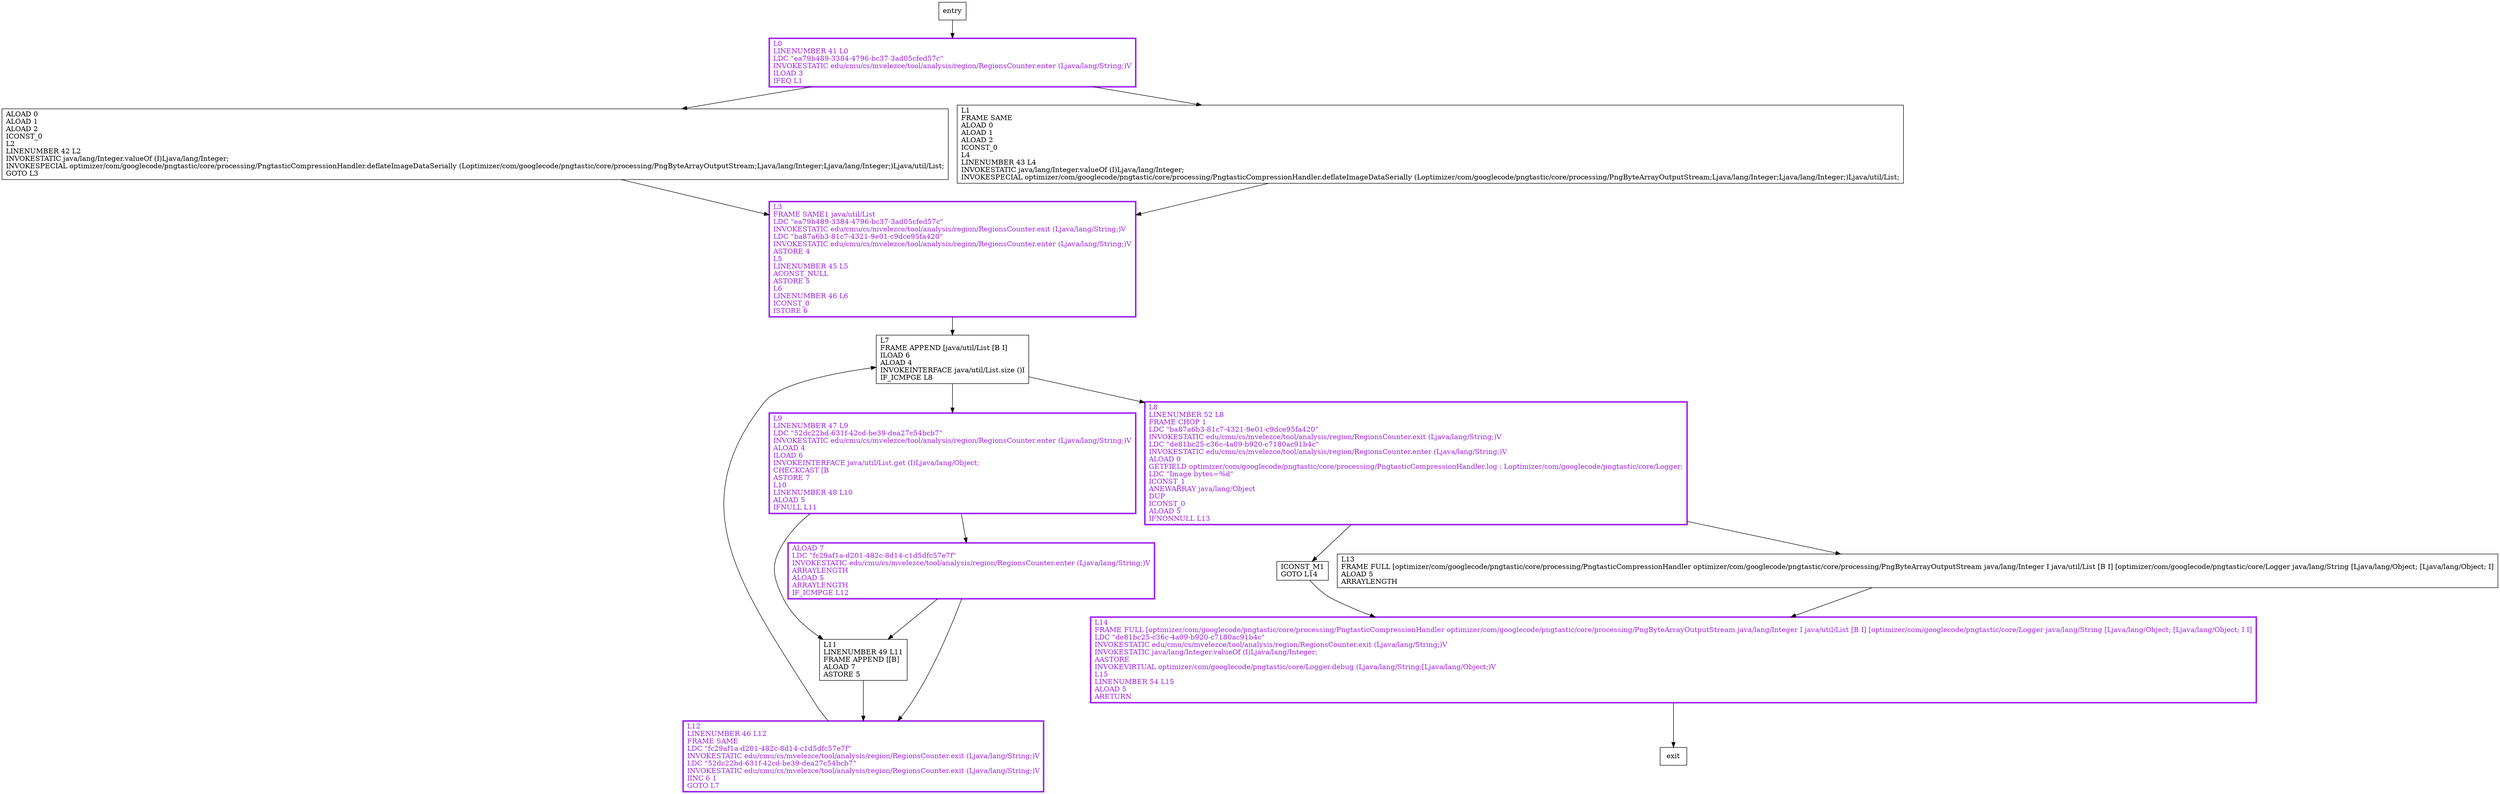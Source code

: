 digraph deflate {
node [shape=record];
1144957381 [label="L3\lFRAME SAME1 java/util/List\lLDC \"ea79b489-3384-4796-bc37-3ad05cfed57c\"\lINVOKESTATIC edu/cmu/cs/mvelezce/tool/analysis/region/RegionsCounter.exit (Ljava/lang/String;)V\lLDC \"ba87a6b3-81c7-4321-9e01-c9dce95fa420\"\lINVOKESTATIC edu/cmu/cs/mvelezce/tool/analysis/region/RegionsCounter.enter (Ljava/lang/String;)V\lASTORE 4\lL5\lLINENUMBER 45 L5\lACONST_NULL\lASTORE 5\lL6\lLINENUMBER 46 L6\lICONST_0\lISTORE 6\l"];
844755501 [label="ICONST_M1\lGOTO L14\l"];
1536845900 [label="L9\lLINENUMBER 47 L9\lLDC \"52dc22bd-631f-42cd-be39-dea27c54bcb7\"\lINVOKESTATIC edu/cmu/cs/mvelezce/tool/analysis/region/RegionsCounter.enter (Ljava/lang/String;)V\lALOAD 4\lILOAD 6\lINVOKEINTERFACE java/util/List.get (I)Ljava/lang/Object;\lCHECKCAST [B\lASTORE 7\lL10\lLINENUMBER 48 L10\lALOAD 5\lIFNULL L11\l"];
1694874685 [label="L0\lLINENUMBER 41 L0\lLDC \"ea79b489-3384-4796-bc37-3ad05cfed57c\"\lINVOKESTATIC edu/cmu/cs/mvelezce/tool/analysis/region/RegionsCounter.enter (Ljava/lang/String;)V\lILOAD 3\lIFEQ L1\l"];
1008253191 [label="L13\lFRAME FULL [optimizer/com/googlecode/pngtastic/core/processing/PngtasticCompressionHandler optimizer/com/googlecode/pngtastic/core/processing/PngByteArrayOutputStream java/lang/Integer I java/util/List [B I] [optimizer/com/googlecode/pngtastic/core/Logger java/lang/String [Ljava/lang/Object; [Ljava/lang/Object; I]\lALOAD 5\lARRAYLENGTH\l"];
515290406 [label="L14\lFRAME FULL [optimizer/com/googlecode/pngtastic/core/processing/PngtasticCompressionHandler optimizer/com/googlecode/pngtastic/core/processing/PngByteArrayOutputStream java/lang/Integer I java/util/List [B I] [optimizer/com/googlecode/pngtastic/core/Logger java/lang/String [Ljava/lang/Object; [Ljava/lang/Object; I I]\lLDC \"de81bc25-c36c-4a09-b920-c7180ac91b4c\"\lINVOKESTATIC edu/cmu/cs/mvelezce/tool/analysis/region/RegionsCounter.exit (Ljava/lang/String;)V\lINVOKESTATIC java/lang/Integer.valueOf (I)Ljava/lang/Integer;\lAASTORE\lINVOKEVIRTUAL optimizer/com/googlecode/pngtastic/core/Logger.debug (Ljava/lang/String;[Ljava/lang/Object;)V\lL15\lLINENUMBER 54 L15\lALOAD 5\lARETURN\l"];
697513932 [label="L11\lLINENUMBER 49 L11\lFRAME APPEND [[B]\lALOAD 7\lASTORE 5\l"];
81068754 [label="L12\lLINENUMBER 46 L12\lFRAME SAME\lLDC \"fc29af1a-d201-482c-8d14-c1d5dfc57e7f\"\lINVOKESTATIC edu/cmu/cs/mvelezce/tool/analysis/region/RegionsCounter.exit (Ljava/lang/String;)V\lLDC \"52dc22bd-631f-42cd-be39-dea27c54bcb7\"\lINVOKESTATIC edu/cmu/cs/mvelezce/tool/analysis/region/RegionsCounter.exit (Ljava/lang/String;)V\lIINC 6 1\lGOTO L7\l"];
1543884764 [label="ALOAD 0\lALOAD 1\lALOAD 2\lICONST_0\lL2\lLINENUMBER 42 L2\lINVOKESTATIC java/lang/Integer.valueOf (I)Ljava/lang/Integer;\lINVOKESPECIAL optimizer/com/googlecode/pngtastic/core/processing/PngtasticCompressionHandler.deflateImageDataSerially (Loptimizer/com/googlecode/pngtastic/core/processing/PngByteArrayOutputStream;Ljava/lang/Integer;Ljava/lang/Integer;)Ljava/util/List;\lGOTO L3\l"];
408077242 [label="ALOAD 7\lLDC \"fc29af1a-d201-482c-8d14-c1d5dfc57e7f\"\lINVOKESTATIC edu/cmu/cs/mvelezce/tool/analysis/region/RegionsCounter.enter (Ljava/lang/String;)V\lARRAYLENGTH\lALOAD 5\lARRAYLENGTH\lIF_ICMPGE L12\l"];
210092556 [label="L7\lFRAME APPEND [java/util/List [B I]\lILOAD 6\lALOAD 4\lINVOKEINTERFACE java/util/List.size ()I\lIF_ICMPGE L8\l"];
1516349394 [label="L1\lFRAME SAME\lALOAD 0\lALOAD 1\lALOAD 2\lICONST_0\lL4\lLINENUMBER 43 L4\lINVOKESTATIC java/lang/Integer.valueOf (I)Ljava/lang/Integer;\lINVOKESPECIAL optimizer/com/googlecode/pngtastic/core/processing/PngtasticCompressionHandler.deflateImageDataSerially (Loptimizer/com/googlecode/pngtastic/core/processing/PngByteArrayOutputStream;Ljava/lang/Integer;Ljava/lang/Integer;)Ljava/util/List;\l"];
202510635 [label="L8\lLINENUMBER 52 L8\lFRAME CHOP 1\lLDC \"ba87a6b3-81c7-4321-9e01-c9dce95fa420\"\lINVOKESTATIC edu/cmu/cs/mvelezce/tool/analysis/region/RegionsCounter.exit (Ljava/lang/String;)V\lLDC \"de81bc25-c36c-4a09-b920-c7180ac91b4c\"\lINVOKESTATIC edu/cmu/cs/mvelezce/tool/analysis/region/RegionsCounter.enter (Ljava/lang/String;)V\lALOAD 0\lGETFIELD optimizer/com/googlecode/pngtastic/core/processing/PngtasticCompressionHandler.log : Loptimizer/com/googlecode/pngtastic/core/Logger;\lLDC \"Image bytes=%d\"\lICONST_1\lANEWARRAY java/lang/Object\lDUP\lICONST_0\lALOAD 5\lIFNONNULL L13\l"];
entry;
exit;
1144957381 -> 210092556;
844755501 -> 515290406;
1536845900 -> 697513932;
1536845900 -> 408077242;
1694874685 -> 1543884764;
1694874685 -> 1516349394;
1008253191 -> 515290406;
515290406 -> exit;
entry -> 1694874685;
697513932 -> 81068754;
81068754 -> 210092556;
1543884764 -> 1144957381;
408077242 -> 697513932;
408077242 -> 81068754;
210092556 -> 1536845900;
210092556 -> 202510635;
1516349394 -> 1144957381;
202510635 -> 844755501;
202510635 -> 1008253191;
1144957381[fontcolor="purple", penwidth=3, color="purple"];
515290406[fontcolor="purple", penwidth=3, color="purple"];
81068754[fontcolor="purple", penwidth=3, color="purple"];
408077242[fontcolor="purple", penwidth=3, color="purple"];
1536845900[fontcolor="purple", penwidth=3, color="purple"];
1694874685[fontcolor="purple", penwidth=3, color="purple"];
202510635[fontcolor="purple", penwidth=3, color="purple"];
}

